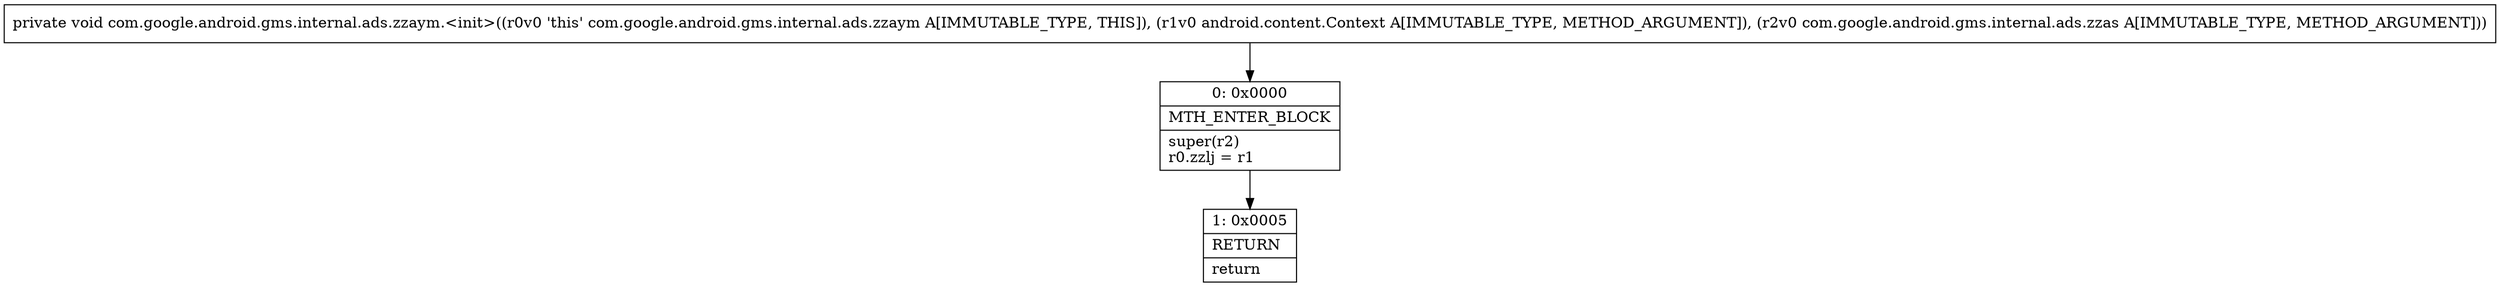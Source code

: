 digraph "CFG forcom.google.android.gms.internal.ads.zzaym.\<init\>(Landroid\/content\/Context;Lcom\/google\/android\/gms\/internal\/ads\/zzas;)V" {
Node_0 [shape=record,label="{0\:\ 0x0000|MTH_ENTER_BLOCK\l|super(r2)\lr0.zzlj = r1\l}"];
Node_1 [shape=record,label="{1\:\ 0x0005|RETURN\l|return\l}"];
MethodNode[shape=record,label="{private void com.google.android.gms.internal.ads.zzaym.\<init\>((r0v0 'this' com.google.android.gms.internal.ads.zzaym A[IMMUTABLE_TYPE, THIS]), (r1v0 android.content.Context A[IMMUTABLE_TYPE, METHOD_ARGUMENT]), (r2v0 com.google.android.gms.internal.ads.zzas A[IMMUTABLE_TYPE, METHOD_ARGUMENT])) }"];
MethodNode -> Node_0;
Node_0 -> Node_1;
}

